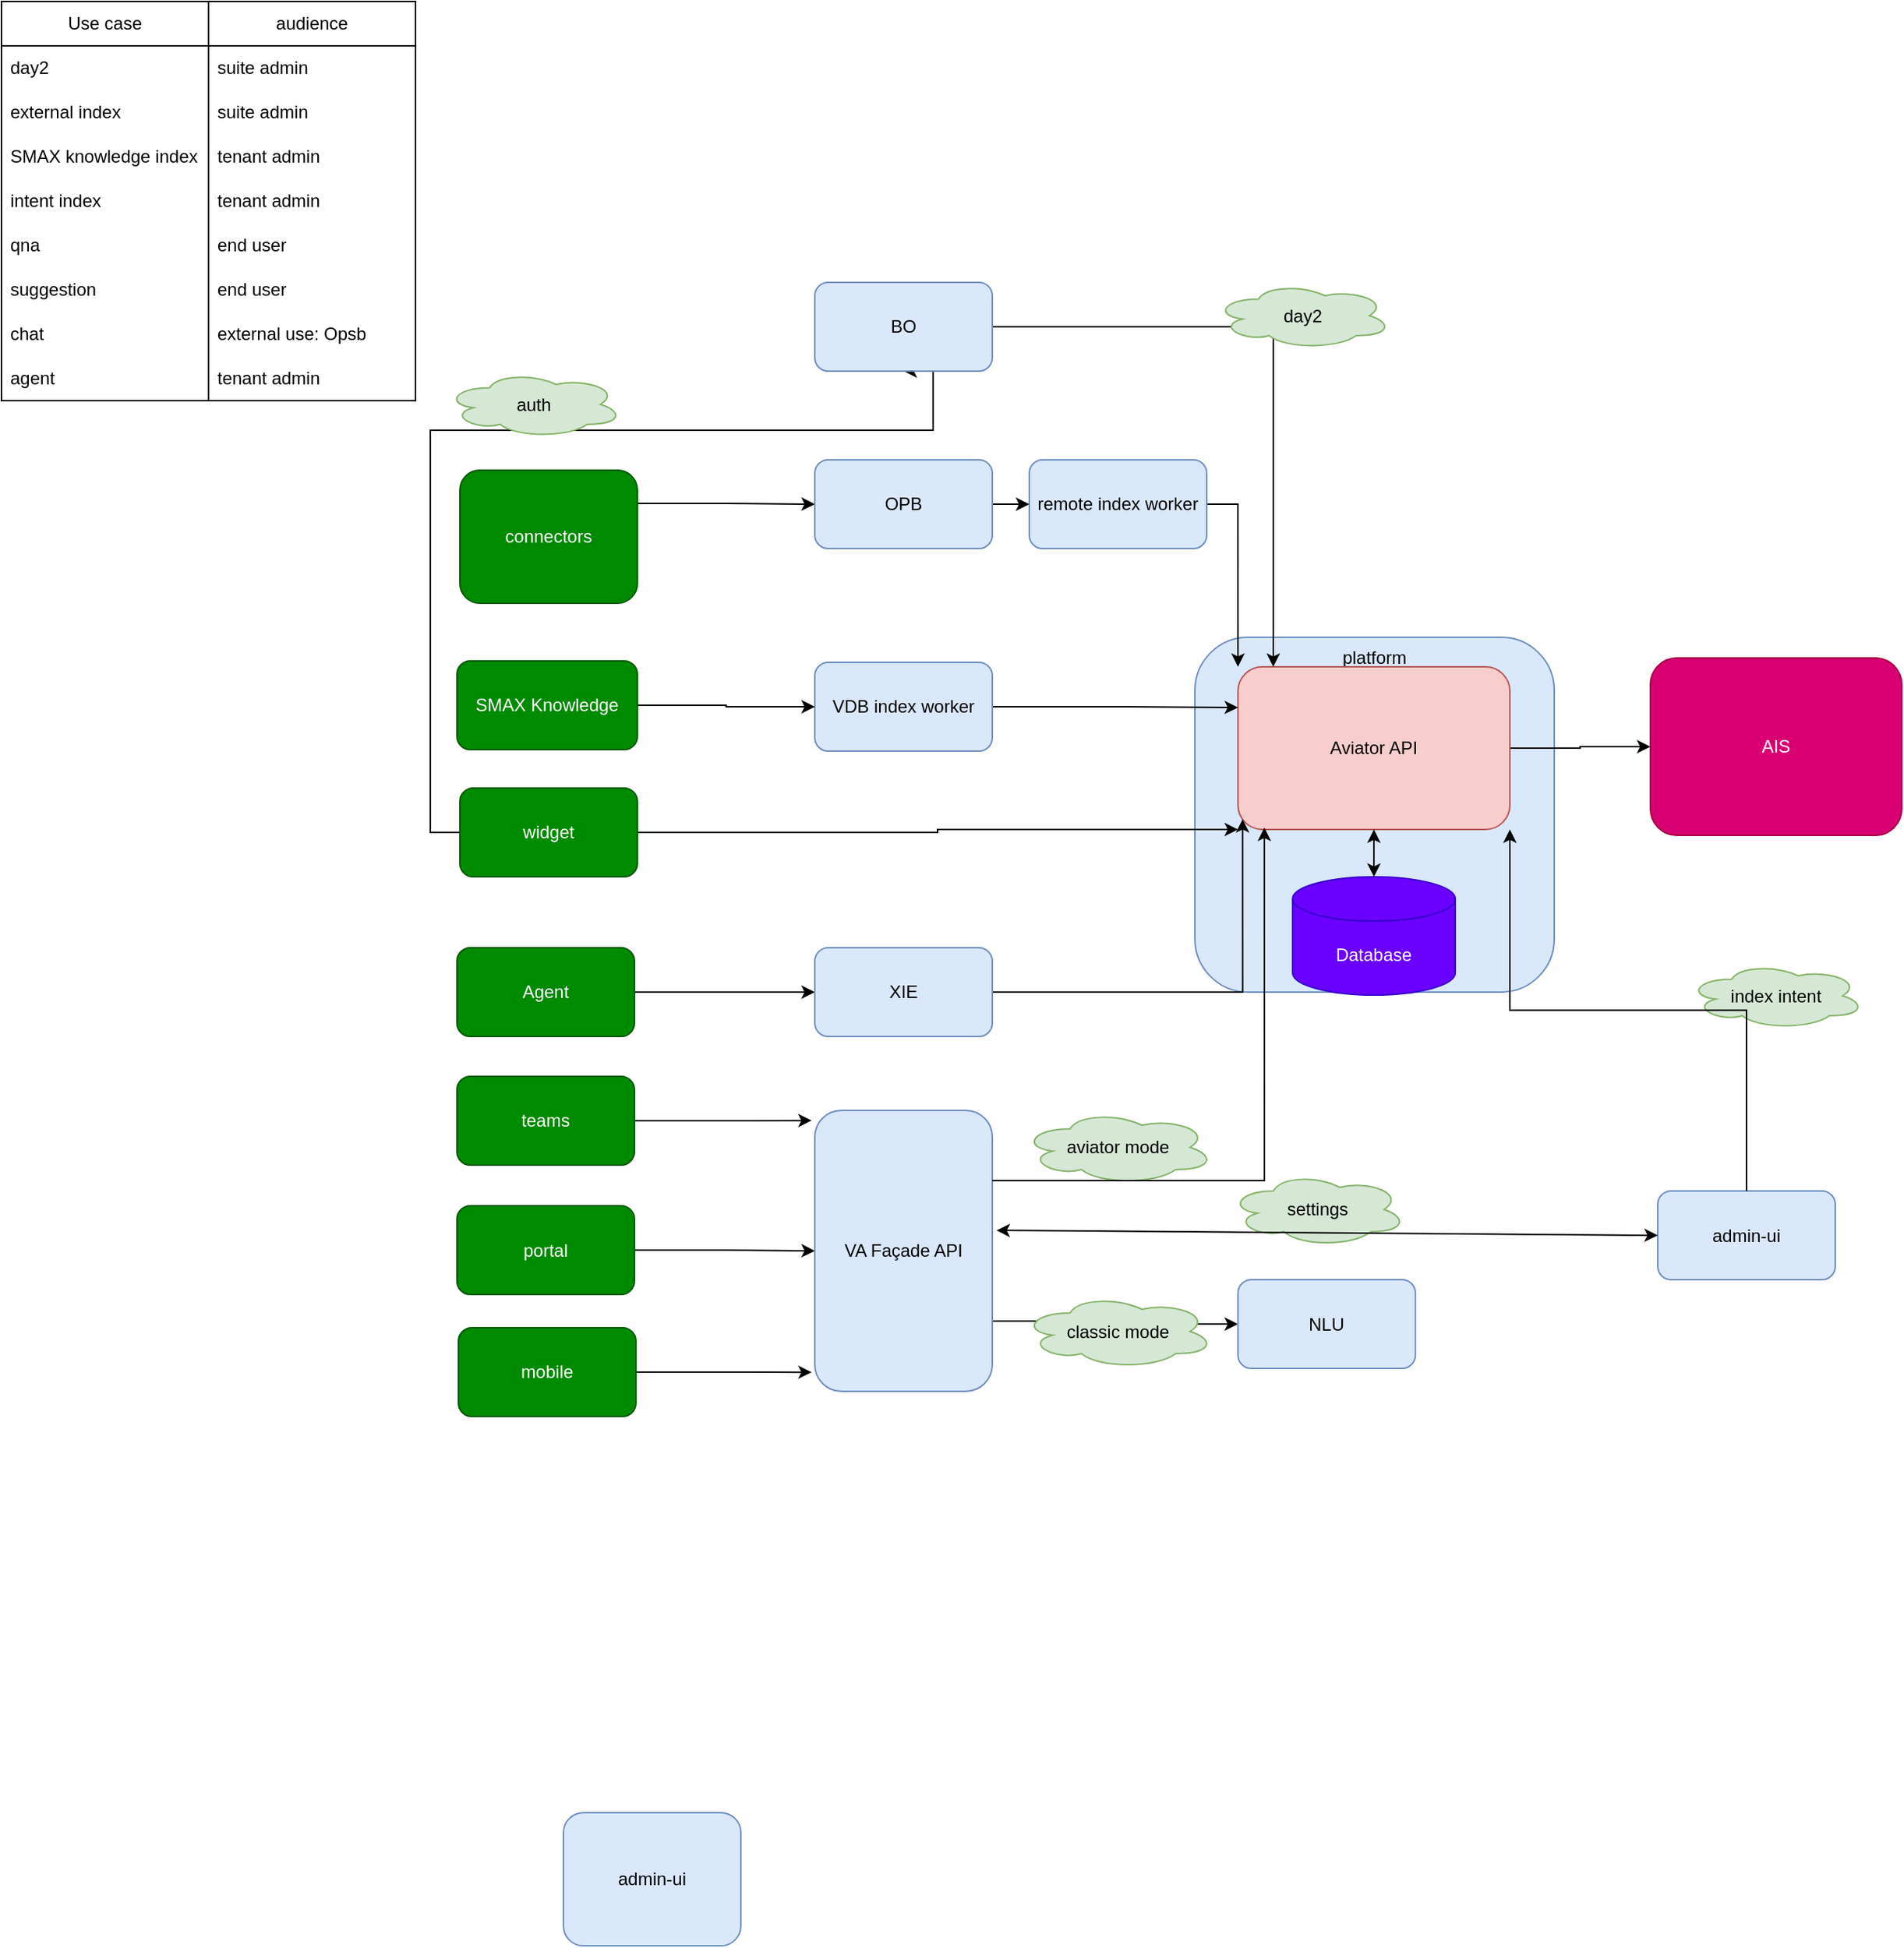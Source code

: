 <mxfile version="24.0.5" type="github">
  <diagram name="Page-1" id="7rRLar5LLWZetchV7N0B">
    <mxGraphModel dx="2825" dy="1095" grid="1" gridSize="10" guides="1" tooltips="1" connect="1" arrows="1" fold="1" page="1" pageScale="1" pageWidth="850" pageHeight="1100" math="0" shadow="0">
      <root>
        <mxCell id="0" />
        <mxCell id="1" parent="0" />
        <mxCell id="QXgqqfu3BRJYcwZkLF_K-7" value="platform" style="rounded=1;whiteSpace=wrap;html=1;verticalAlign=top;fillColor=#dae8fc;strokeColor=#6c8ebf;" vertex="1" parent="1">
          <mxGeometry x="457" y="580" width="243" height="240" as="geometry" />
        </mxCell>
        <mxCell id="Jt7BeiViqLmYP_f0gVZy-7" style="edgeStyle=orthogonalEdgeStyle;rounded=0;orthogonalLoop=1;jettySize=auto;html=1;exitX=1;exitY=0.5;exitDx=0;exitDy=0;entryX=0;entryY=0.5;entryDx=0;entryDy=0;" parent="1" source="Jt7BeiViqLmYP_f0gVZy-1" target="Jt7BeiViqLmYP_f0gVZy-2" edge="1">
          <mxGeometry relative="1" as="geometry" />
        </mxCell>
        <mxCell id="Jt7BeiViqLmYP_f0gVZy-1" value="portal" style="rounded=1;whiteSpace=wrap;html=1;fillColor=#008a00;fontColor=#ffffff;strokeColor=#005700;" parent="1" vertex="1">
          <mxGeometry x="-42" y="964.5" width="120" height="60" as="geometry" />
        </mxCell>
        <mxCell id="QXgqqfu3BRJYcwZkLF_K-118" style="edgeStyle=orthogonalEdgeStyle;rounded=0;orthogonalLoop=1;jettySize=auto;html=1;exitX=1;exitY=0.75;exitDx=0;exitDy=0;" edge="1" parent="1" source="Jt7BeiViqLmYP_f0gVZy-2" target="QXgqqfu3BRJYcwZkLF_K-1">
          <mxGeometry relative="1" as="geometry" />
        </mxCell>
        <mxCell id="Jt7BeiViqLmYP_f0gVZy-2" value="VA Façade API" style="rounded=1;whiteSpace=wrap;html=1;fillColor=#dae8fc;strokeColor=#6c8ebf;" parent="1" vertex="1">
          <mxGeometry x="200" y="900" width="120" height="190" as="geometry" />
        </mxCell>
        <mxCell id="Jt7BeiViqLmYP_f0gVZy-4" value="admin-ui" style="rounded=1;whiteSpace=wrap;html=1;fillColor=#dae8fc;strokeColor=#6c8ebf;" parent="1" vertex="1">
          <mxGeometry x="770" y="954.5" width="120" height="60" as="geometry" />
        </mxCell>
        <mxCell id="Jt7BeiViqLmYP_f0gVZy-11" style="edgeStyle=orthogonalEdgeStyle;rounded=0;orthogonalLoop=1;jettySize=auto;html=1;exitX=1;exitY=0.5;exitDx=0;exitDy=0;entryX=-0.018;entryY=0.036;entryDx=0;entryDy=0;entryPerimeter=0;" parent="1" source="Jt7BeiViqLmYP_f0gVZy-8" target="Jt7BeiViqLmYP_f0gVZy-2" edge="1">
          <mxGeometry relative="1" as="geometry">
            <mxPoint x="300" y="962" as="targetPoint" />
          </mxGeometry>
        </mxCell>
        <mxCell id="Jt7BeiViqLmYP_f0gVZy-8" value="teams" style="rounded=1;whiteSpace=wrap;html=1;fillColor=#008a00;fontColor=#ffffff;strokeColor=#005700;" parent="1" vertex="1">
          <mxGeometry x="-42" y="877" width="120" height="60" as="geometry" />
        </mxCell>
        <mxCell id="Jt7BeiViqLmYP_f0gVZy-10" style="edgeStyle=orthogonalEdgeStyle;rounded=0;orthogonalLoop=1;jettySize=auto;html=1;exitX=1;exitY=0.5;exitDx=0;exitDy=0;entryX=-0.018;entryY=0.932;entryDx=0;entryDy=0;entryPerimeter=0;" parent="1" source="Jt7BeiViqLmYP_f0gVZy-9" target="Jt7BeiViqLmYP_f0gVZy-2" edge="1">
          <mxGeometry relative="1" as="geometry" />
        </mxCell>
        <mxCell id="Jt7BeiViqLmYP_f0gVZy-9" value="mobile" style="rounded=1;whiteSpace=wrap;html=1;fillColor=#008a00;fontColor=#ffffff;strokeColor=#005700;" parent="1" vertex="1">
          <mxGeometry x="-41" y="1047" width="120" height="60" as="geometry" />
        </mxCell>
        <mxCell id="QXgqqfu3BRJYcwZkLF_K-15" style="edgeStyle=orthogonalEdgeStyle;rounded=0;orthogonalLoop=1;jettySize=auto;html=1;exitX=1;exitY=0.5;exitDx=0;exitDy=0;entryX=0;entryY=0.5;entryDx=0;entryDy=0;" edge="1" parent="1" source="Jt7BeiViqLmYP_f0gVZy-15" target="QXgqqfu3BRJYcwZkLF_K-14">
          <mxGeometry relative="1" as="geometry" />
        </mxCell>
        <mxCell id="Jt7BeiViqLmYP_f0gVZy-15" value="Aviator API" style="rounded=1;whiteSpace=wrap;html=1;fillColor=#f8cecc;strokeColor=#b85450;" parent="1" vertex="1">
          <mxGeometry x="486.13" y="600" width="183.87" height="110" as="geometry" />
        </mxCell>
        <mxCell id="Jt7BeiViqLmYP_f0gVZy-16" value="index intent" style="ellipse;shape=cloud;whiteSpace=wrap;html=1;fillColor=#d5e8d4;strokeColor=#82b366;" parent="1" vertex="1">
          <mxGeometry x="790" y="800" width="120" height="45" as="geometry" />
        </mxCell>
        <mxCell id="Jt7BeiViqLmYP_f0gVZy-18" value="aviator mode" style="ellipse;shape=cloud;whiteSpace=wrap;html=1;verticalAlign=middle;fillColor=#d5e8d4;strokeColor=#82b366;" parent="1" vertex="1">
          <mxGeometry x="340" y="900" width="130" height="50" as="geometry" />
        </mxCell>
        <mxCell id="Jt7BeiViqLmYP_f0gVZy-19" value="Database" style="shape=cylinder3;whiteSpace=wrap;html=1;boundedLbl=1;backgroundOutline=1;size=15;fillColor=#6a00ff;strokeColor=#3700CC;fontColor=#ffffff;" parent="1" vertex="1">
          <mxGeometry x="523.06" y="742" width="110" height="80" as="geometry" />
        </mxCell>
        <mxCell id="QXgqqfu3BRJYcwZkLF_K-1" value="NLU" style="rounded=1;whiteSpace=wrap;html=1;fillColor=#dae8fc;strokeColor=#6c8ebf;" vertex="1" parent="1">
          <mxGeometry x="486.13" y="1014.5" width="120" height="60" as="geometry" />
        </mxCell>
        <mxCell id="QXgqqfu3BRJYcwZkLF_K-2" value="settings" style="ellipse;shape=cloud;whiteSpace=wrap;html=1;fillColor=#d5e8d4;strokeColor=#82b366;" vertex="1" parent="1">
          <mxGeometry x="480" y="942" width="120" height="50" as="geometry" />
        </mxCell>
        <mxCell id="QXgqqfu3BRJYcwZkLF_K-3" value="" style="endArrow=classic;startArrow=classic;html=1;rounded=0;exitX=1.024;exitY=0.427;exitDx=0;exitDy=0;entryX=0;entryY=0.5;entryDx=0;entryDy=0;exitPerimeter=0;" edge="1" parent="1" source="Jt7BeiViqLmYP_f0gVZy-2" target="Jt7BeiViqLmYP_f0gVZy-4">
          <mxGeometry width="50" height="50" relative="1" as="geometry">
            <mxPoint x="565" y="912" as="sourcePoint" />
            <mxPoint x="615" y="862" as="targetPoint" />
          </mxGeometry>
        </mxCell>
        <mxCell id="QXgqqfu3BRJYcwZkLF_K-6" value="classic mode" style="ellipse;shape=cloud;whiteSpace=wrap;html=1;verticalAlign=middle;fillColor=#d5e8d4;strokeColor=#82b366;" vertex="1" parent="1">
          <mxGeometry x="340" y="1024.5" width="130" height="50" as="geometry" />
        </mxCell>
        <mxCell id="QXgqqfu3BRJYcwZkLF_K-9" value="" style="endArrow=classic;startArrow=classic;html=1;rounded=0;entryX=0.5;entryY=1;entryDx=0;entryDy=0;" edge="1" parent="1" source="Jt7BeiViqLmYP_f0gVZy-19" target="Jt7BeiViqLmYP_f0gVZy-15">
          <mxGeometry width="50" height="50" relative="1" as="geometry">
            <mxPoint x="447" y="860" as="sourcePoint" />
            <mxPoint x="497" y="810" as="targetPoint" />
          </mxGeometry>
        </mxCell>
        <mxCell id="QXgqqfu3BRJYcwZkLF_K-14" value="AIS" style="rounded=1;whiteSpace=wrap;html=1;fillColor=#d80073;fontColor=#ffffff;strokeColor=#A50040;" vertex="1" parent="1">
          <mxGeometry x="765" y="594" width="170" height="120" as="geometry" />
        </mxCell>
        <mxCell id="QXgqqfu3BRJYcwZkLF_K-80" value="admin-ui" style="rounded=1;whiteSpace=wrap;html=1;fillColor=#dae8fc;strokeColor=#6c8ebf;" vertex="1" parent="1">
          <mxGeometry x="30" y="1375" width="120" height="90" as="geometry" />
        </mxCell>
        <mxCell id="QXgqqfu3BRJYcwZkLF_K-157" style="edgeStyle=orthogonalEdgeStyle;rounded=0;orthogonalLoop=1;jettySize=auto;html=1;exitX=0;exitY=0.5;exitDx=0;exitDy=0;entryX=0.5;entryY=1;entryDx=0;entryDy=0;" edge="1" parent="1" source="QXgqqfu3BRJYcwZkLF_K-99" target="QXgqqfu3BRJYcwZkLF_K-100">
          <mxGeometry relative="1" as="geometry">
            <Array as="points">
              <mxPoint x="-60" y="712" />
              <mxPoint x="-60" y="440" />
              <mxPoint x="280" y="440" />
            </Array>
          </mxGeometry>
        </mxCell>
        <mxCell id="QXgqqfu3BRJYcwZkLF_K-159" style="edgeStyle=orthogonalEdgeStyle;rounded=0;orthogonalLoop=1;jettySize=auto;html=1;exitX=1;exitY=0.5;exitDx=0;exitDy=0;entryX=0;entryY=1;entryDx=0;entryDy=0;" edge="1" parent="1" source="QXgqqfu3BRJYcwZkLF_K-99" target="Jt7BeiViqLmYP_f0gVZy-15">
          <mxGeometry relative="1" as="geometry">
            <Array as="points">
              <mxPoint x="283" y="712" />
              <mxPoint x="283" y="710" />
            </Array>
          </mxGeometry>
        </mxCell>
        <mxCell id="QXgqqfu3BRJYcwZkLF_K-99" value="widget" style="rounded=1;whiteSpace=wrap;html=1;fillColor=#008a00;fontColor=#ffffff;strokeColor=#005700;" vertex="1" parent="1">
          <mxGeometry x="-40" y="682" width="120" height="60" as="geometry" />
        </mxCell>
        <mxCell id="QXgqqfu3BRJYcwZkLF_K-101" style="edgeStyle=orthogonalEdgeStyle;rounded=0;orthogonalLoop=1;jettySize=auto;html=1;exitX=1;exitY=0.5;exitDx=0;exitDy=0;" edge="1" parent="1" source="QXgqqfu3BRJYcwZkLF_K-100">
          <mxGeometry relative="1" as="geometry">
            <mxPoint x="510" y="600" as="targetPoint" />
            <Array as="points">
              <mxPoint x="510" y="370" />
            </Array>
          </mxGeometry>
        </mxCell>
        <mxCell id="QXgqqfu3BRJYcwZkLF_K-100" value="BO" style="rounded=1;whiteSpace=wrap;html=1;fillColor=#dae8fc;strokeColor=#6c8ebf;" vertex="1" parent="1">
          <mxGeometry x="200" y="340" width="120" height="60" as="geometry" />
        </mxCell>
        <mxCell id="QXgqqfu3BRJYcwZkLF_K-102" value="day2" style="ellipse;shape=cloud;whiteSpace=wrap;html=1;fillColor=#d5e8d4;strokeColor=#82b366;" vertex="1" parent="1">
          <mxGeometry x="470" y="340" width="120" height="45" as="geometry" />
        </mxCell>
        <mxCell id="QXgqqfu3BRJYcwZkLF_K-108" style="edgeStyle=orthogonalEdgeStyle;rounded=0;orthogonalLoop=1;jettySize=auto;html=1;exitX=1;exitY=0.25;exitDx=0;exitDy=0;" edge="1" parent="1" source="QXgqqfu3BRJYcwZkLF_K-103" target="QXgqqfu3BRJYcwZkLF_K-161">
          <mxGeometry relative="1" as="geometry" />
        </mxCell>
        <mxCell id="QXgqqfu3BRJYcwZkLF_K-103" value="connectors" style="rounded=1;whiteSpace=wrap;html=1;fillColor=#008a00;fontColor=#ffffff;strokeColor=#005700;" vertex="1" parent="1">
          <mxGeometry x="-40" y="467" width="120" height="90" as="geometry" />
        </mxCell>
        <mxCell id="QXgqqfu3BRJYcwZkLF_K-148" style="edgeStyle=orthogonalEdgeStyle;rounded=0;orthogonalLoop=1;jettySize=auto;html=1;exitX=1;exitY=0.5;exitDx=0;exitDy=0;entryX=0;entryY=0;entryDx=0;entryDy=0;" edge="1" parent="1" source="QXgqqfu3BRJYcwZkLF_K-104" target="Jt7BeiViqLmYP_f0gVZy-15">
          <mxGeometry relative="1" as="geometry" />
        </mxCell>
        <mxCell id="QXgqqfu3BRJYcwZkLF_K-104" value="remote index worker" style="rounded=1;whiteSpace=wrap;html=1;fillColor=#dae8fc;strokeColor=#6c8ebf;" vertex="1" parent="1">
          <mxGeometry x="345" y="460" width="120" height="60" as="geometry" />
        </mxCell>
        <mxCell id="QXgqqfu3BRJYcwZkLF_K-149" style="edgeStyle=orthogonalEdgeStyle;rounded=0;orthogonalLoop=1;jettySize=auto;html=1;exitX=1;exitY=0.5;exitDx=0;exitDy=0;entryX=0;entryY=0.25;entryDx=0;entryDy=0;" edge="1" parent="1" source="QXgqqfu3BRJYcwZkLF_K-105" target="Jt7BeiViqLmYP_f0gVZy-15">
          <mxGeometry relative="1" as="geometry" />
        </mxCell>
        <mxCell id="QXgqqfu3BRJYcwZkLF_K-105" value="VDB index worker" style="rounded=1;whiteSpace=wrap;html=1;fillColor=#dae8fc;strokeColor=#6c8ebf;" vertex="1" parent="1">
          <mxGeometry x="200" y="597" width="120" height="60" as="geometry" />
        </mxCell>
        <mxCell id="QXgqqfu3BRJYcwZkLF_K-110" value="auth" style="ellipse;shape=cloud;whiteSpace=wrap;html=1;fillColor=#d5e8d4;strokeColor=#82b366;" vertex="1" parent="1">
          <mxGeometry x="-50" y="400" width="120" height="45" as="geometry" />
        </mxCell>
        <mxCell id="QXgqqfu3BRJYcwZkLF_K-115" style="edgeStyle=orthogonalEdgeStyle;rounded=0;orthogonalLoop=1;jettySize=auto;html=1;exitX=1;exitY=0.5;exitDx=0;exitDy=0;entryX=0;entryY=0.5;entryDx=0;entryDy=0;" edge="1" parent="1" source="QXgqqfu3BRJYcwZkLF_K-113" target="QXgqqfu3BRJYcwZkLF_K-114">
          <mxGeometry relative="1" as="geometry" />
        </mxCell>
        <mxCell id="QXgqqfu3BRJYcwZkLF_K-113" value="Agent" style="rounded=1;whiteSpace=wrap;html=1;fillColor=#008a00;fontColor=#ffffff;strokeColor=#005700;" vertex="1" parent="1">
          <mxGeometry x="-42" y="790" width="120" height="60" as="geometry" />
        </mxCell>
        <mxCell id="QXgqqfu3BRJYcwZkLF_K-153" style="edgeStyle=orthogonalEdgeStyle;rounded=0;orthogonalLoop=1;jettySize=auto;html=1;exitX=1;exitY=0.5;exitDx=0;exitDy=0;entryX=0.017;entryY=0.937;entryDx=0;entryDy=0;entryPerimeter=0;" edge="1" parent="1" source="QXgqqfu3BRJYcwZkLF_K-114" target="Jt7BeiViqLmYP_f0gVZy-15">
          <mxGeometry relative="1" as="geometry" />
        </mxCell>
        <mxCell id="QXgqqfu3BRJYcwZkLF_K-114" value="XIE" style="rounded=1;whiteSpace=wrap;html=1;fillColor=#dae8fc;strokeColor=#6c8ebf;" vertex="1" parent="1">
          <mxGeometry x="200" y="790" width="120" height="60" as="geometry" />
        </mxCell>
        <mxCell id="QXgqqfu3BRJYcwZkLF_K-124" style="edgeStyle=orthogonalEdgeStyle;rounded=0;orthogonalLoop=1;jettySize=auto;html=1;exitX=1;exitY=0.5;exitDx=0;exitDy=0;entryX=0;entryY=0.5;entryDx=0;entryDy=0;" edge="1" parent="1" source="QXgqqfu3BRJYcwZkLF_K-123" target="QXgqqfu3BRJYcwZkLF_K-105">
          <mxGeometry relative="1" as="geometry" />
        </mxCell>
        <mxCell id="QXgqqfu3BRJYcwZkLF_K-123" value="SMAX Knowledge" style="rounded=1;whiteSpace=wrap;html=1;fillColor=#008a00;fontColor=#ffffff;strokeColor=#005700;" vertex="1" parent="1">
          <mxGeometry x="-42" y="596" width="122" height="60" as="geometry" />
        </mxCell>
        <mxCell id="QXgqqfu3BRJYcwZkLF_K-129" style="edgeStyle=orthogonalEdgeStyle;rounded=0;orthogonalLoop=1;jettySize=auto;html=1;exitX=0.5;exitY=0;exitDx=0;exitDy=0;entryX=1;entryY=1;entryDx=0;entryDy=0;" edge="1" parent="1" source="Jt7BeiViqLmYP_f0gVZy-4" target="Jt7BeiViqLmYP_f0gVZy-15">
          <mxGeometry relative="1" as="geometry">
            <mxPoint x="649" y="719" as="targetPoint" />
          </mxGeometry>
        </mxCell>
        <mxCell id="QXgqqfu3BRJYcwZkLF_K-130" value="Use case" style="swimlane;fontStyle=0;childLayout=stackLayout;horizontal=1;startSize=30;horizontalStack=0;resizeParent=1;resizeParentMax=0;resizeLast=0;collapsible=1;marginBottom=0;whiteSpace=wrap;html=1;labelBackgroundColor=none;labelBorderColor=none;textShadow=0;" vertex="1" parent="1">
          <mxGeometry x="-350" y="150" width="140" height="270" as="geometry" />
        </mxCell>
        <mxCell id="QXgqqfu3BRJYcwZkLF_K-131" value="day2" style="text;strokeColor=none;fillColor=none;align=left;verticalAlign=middle;spacingLeft=4;spacingRight=4;overflow=hidden;points=[[0,0.5],[1,0.5]];portConstraint=eastwest;rotatable=0;whiteSpace=wrap;html=1;" vertex="1" parent="QXgqqfu3BRJYcwZkLF_K-130">
          <mxGeometry y="30" width="140" height="30" as="geometry" />
        </mxCell>
        <mxCell id="QXgqqfu3BRJYcwZkLF_K-132" value="external index" style="text;strokeColor=none;fillColor=none;align=left;verticalAlign=middle;spacingLeft=4;spacingRight=4;overflow=hidden;points=[[0,0.5],[1,0.5]];portConstraint=eastwest;rotatable=0;whiteSpace=wrap;html=1;" vertex="1" parent="QXgqqfu3BRJYcwZkLF_K-130">
          <mxGeometry y="60" width="140" height="30" as="geometry" />
        </mxCell>
        <mxCell id="QXgqqfu3BRJYcwZkLF_K-133" value="SMAX knowledge index" style="text;strokeColor=none;fillColor=none;align=left;verticalAlign=middle;spacingLeft=4;spacingRight=4;overflow=hidden;points=[[0,0.5],[1,0.5]];portConstraint=eastwest;rotatable=0;whiteSpace=wrap;html=1;" vertex="1" parent="QXgqqfu3BRJYcwZkLF_K-130">
          <mxGeometry y="90" width="140" height="30" as="geometry" />
        </mxCell>
        <mxCell id="QXgqqfu3BRJYcwZkLF_K-134" value="intent index" style="text;strokeColor=none;fillColor=none;align=left;verticalAlign=middle;spacingLeft=4;spacingRight=4;overflow=hidden;points=[[0,0.5],[1,0.5]];portConstraint=eastwest;rotatable=0;whiteSpace=wrap;html=1;" vertex="1" parent="QXgqqfu3BRJYcwZkLF_K-130">
          <mxGeometry y="120" width="140" height="30" as="geometry" />
        </mxCell>
        <mxCell id="QXgqqfu3BRJYcwZkLF_K-136" value="qna" style="text;strokeColor=none;fillColor=none;align=left;verticalAlign=middle;spacingLeft=4;spacingRight=4;overflow=hidden;points=[[0,0.5],[1,0.5]];portConstraint=eastwest;rotatable=0;whiteSpace=wrap;html=1;" vertex="1" parent="QXgqqfu3BRJYcwZkLF_K-130">
          <mxGeometry y="150" width="140" height="30" as="geometry" />
        </mxCell>
        <mxCell id="QXgqqfu3BRJYcwZkLF_K-146" value="suggestion" style="text;strokeColor=none;fillColor=none;align=left;verticalAlign=middle;spacingLeft=4;spacingRight=4;overflow=hidden;points=[[0,0.5],[1,0.5]];portConstraint=eastwest;rotatable=0;whiteSpace=wrap;html=1;" vertex="1" parent="QXgqqfu3BRJYcwZkLF_K-130">
          <mxGeometry y="180" width="140" height="30" as="geometry" />
        </mxCell>
        <mxCell id="QXgqqfu3BRJYcwZkLF_K-135" value="chat" style="text;strokeColor=none;fillColor=none;align=left;verticalAlign=middle;spacingLeft=4;spacingRight=4;overflow=hidden;points=[[0,0.5],[1,0.5]];portConstraint=eastwest;rotatable=0;whiteSpace=wrap;html=1;" vertex="1" parent="QXgqqfu3BRJYcwZkLF_K-130">
          <mxGeometry y="210" width="140" height="30" as="geometry" />
        </mxCell>
        <mxCell id="QXgqqfu3BRJYcwZkLF_K-137" value="agent" style="text;strokeColor=none;fillColor=none;align=left;verticalAlign=middle;spacingLeft=4;spacingRight=4;overflow=hidden;points=[[0,0.5],[1,0.5]];portConstraint=eastwest;rotatable=0;whiteSpace=wrap;html=1;" vertex="1" parent="QXgqqfu3BRJYcwZkLF_K-130">
          <mxGeometry y="240" width="140" height="30" as="geometry" />
        </mxCell>
        <mxCell id="QXgqqfu3BRJYcwZkLF_K-138" value="audience" style="swimlane;fontStyle=0;childLayout=stackLayout;horizontal=1;startSize=30;horizontalStack=0;resizeParent=1;resizeParentMax=0;resizeLast=0;collapsible=1;marginBottom=0;whiteSpace=wrap;html=1;" vertex="1" parent="1">
          <mxGeometry x="-210" y="150" width="140" height="270" as="geometry" />
        </mxCell>
        <mxCell id="QXgqqfu3BRJYcwZkLF_K-139" value="suite admin" style="text;strokeColor=none;fillColor=none;align=left;verticalAlign=middle;spacingLeft=4;spacingRight=4;overflow=hidden;points=[[0,0.5],[1,0.5]];portConstraint=eastwest;rotatable=0;whiteSpace=wrap;html=1;" vertex="1" parent="QXgqqfu3BRJYcwZkLF_K-138">
          <mxGeometry y="30" width="140" height="30" as="geometry" />
        </mxCell>
        <mxCell id="QXgqqfu3BRJYcwZkLF_K-140" value="suite admin" style="text;strokeColor=none;fillColor=none;align=left;verticalAlign=middle;spacingLeft=4;spacingRight=4;overflow=hidden;points=[[0,0.5],[1,0.5]];portConstraint=eastwest;rotatable=0;whiteSpace=wrap;html=1;" vertex="1" parent="QXgqqfu3BRJYcwZkLF_K-138">
          <mxGeometry y="60" width="140" height="30" as="geometry" />
        </mxCell>
        <mxCell id="QXgqqfu3BRJYcwZkLF_K-141" value="tenant admin" style="text;strokeColor=none;fillColor=none;align=left;verticalAlign=middle;spacingLeft=4;spacingRight=4;overflow=hidden;points=[[0,0.5],[1,0.5]];portConstraint=eastwest;rotatable=0;whiteSpace=wrap;html=1;" vertex="1" parent="QXgqqfu3BRJYcwZkLF_K-138">
          <mxGeometry y="90" width="140" height="30" as="geometry" />
        </mxCell>
        <mxCell id="QXgqqfu3BRJYcwZkLF_K-142" value="tenant admin" style="text;strokeColor=none;fillColor=none;align=left;verticalAlign=middle;spacingLeft=4;spacingRight=4;overflow=hidden;points=[[0,0.5],[1,0.5]];portConstraint=eastwest;rotatable=0;whiteSpace=wrap;html=1;" vertex="1" parent="QXgqqfu3BRJYcwZkLF_K-138">
          <mxGeometry y="120" width="140" height="30" as="geometry" />
        </mxCell>
        <mxCell id="QXgqqfu3BRJYcwZkLF_K-143" value="end user" style="text;strokeColor=none;fillColor=none;align=left;verticalAlign=middle;spacingLeft=4;spacingRight=4;overflow=hidden;points=[[0,0.5],[1,0.5]];portConstraint=eastwest;rotatable=0;whiteSpace=wrap;html=1;" vertex="1" parent="QXgqqfu3BRJYcwZkLF_K-138">
          <mxGeometry y="150" width="140" height="30" as="geometry" />
        </mxCell>
        <mxCell id="QXgqqfu3BRJYcwZkLF_K-147" value="end user" style="text;strokeColor=none;fillColor=none;align=left;verticalAlign=middle;spacingLeft=4;spacingRight=4;overflow=hidden;points=[[0,0.5],[1,0.5]];portConstraint=eastwest;rotatable=0;whiteSpace=wrap;html=1;" vertex="1" parent="QXgqqfu3BRJYcwZkLF_K-138">
          <mxGeometry y="180" width="140" height="30" as="geometry" />
        </mxCell>
        <mxCell id="QXgqqfu3BRJYcwZkLF_K-144" value="external use: Opsb" style="text;strokeColor=none;fillColor=none;align=left;verticalAlign=middle;spacingLeft=4;spacingRight=4;overflow=hidden;points=[[0,0.5],[1,0.5]];portConstraint=eastwest;rotatable=0;whiteSpace=wrap;html=1;" vertex="1" parent="QXgqqfu3BRJYcwZkLF_K-138">
          <mxGeometry y="210" width="140" height="30" as="geometry" />
        </mxCell>
        <mxCell id="QXgqqfu3BRJYcwZkLF_K-145" value="tenant admin" style="text;strokeColor=none;fillColor=none;align=left;verticalAlign=middle;spacingLeft=4;spacingRight=4;overflow=hidden;points=[[0,0.5],[1,0.5]];portConstraint=eastwest;rotatable=0;whiteSpace=wrap;html=1;" vertex="1" parent="QXgqqfu3BRJYcwZkLF_K-138">
          <mxGeometry y="240" width="140" height="30" as="geometry" />
        </mxCell>
        <mxCell id="QXgqqfu3BRJYcwZkLF_K-160" style="edgeStyle=orthogonalEdgeStyle;rounded=0;orthogonalLoop=1;jettySize=auto;html=1;exitX=1;exitY=0.25;exitDx=0;exitDy=0;entryX=0.097;entryY=0.989;entryDx=0;entryDy=0;entryPerimeter=0;" edge="1" parent="1" source="Jt7BeiViqLmYP_f0gVZy-2" target="Jt7BeiViqLmYP_f0gVZy-15">
          <mxGeometry relative="1" as="geometry" />
        </mxCell>
        <mxCell id="QXgqqfu3BRJYcwZkLF_K-162" style="edgeStyle=orthogonalEdgeStyle;rounded=0;orthogonalLoop=1;jettySize=auto;html=1;exitX=1;exitY=0.5;exitDx=0;exitDy=0;entryX=0;entryY=0.5;entryDx=0;entryDy=0;" edge="1" parent="1" source="QXgqqfu3BRJYcwZkLF_K-161" target="QXgqqfu3BRJYcwZkLF_K-104">
          <mxGeometry relative="1" as="geometry" />
        </mxCell>
        <mxCell id="QXgqqfu3BRJYcwZkLF_K-161" value="OPB" style="rounded=1;whiteSpace=wrap;html=1;fillColor=#dae8fc;strokeColor=#6c8ebf;" vertex="1" parent="1">
          <mxGeometry x="200" y="460" width="120" height="60" as="geometry" />
        </mxCell>
      </root>
    </mxGraphModel>
  </diagram>
</mxfile>
